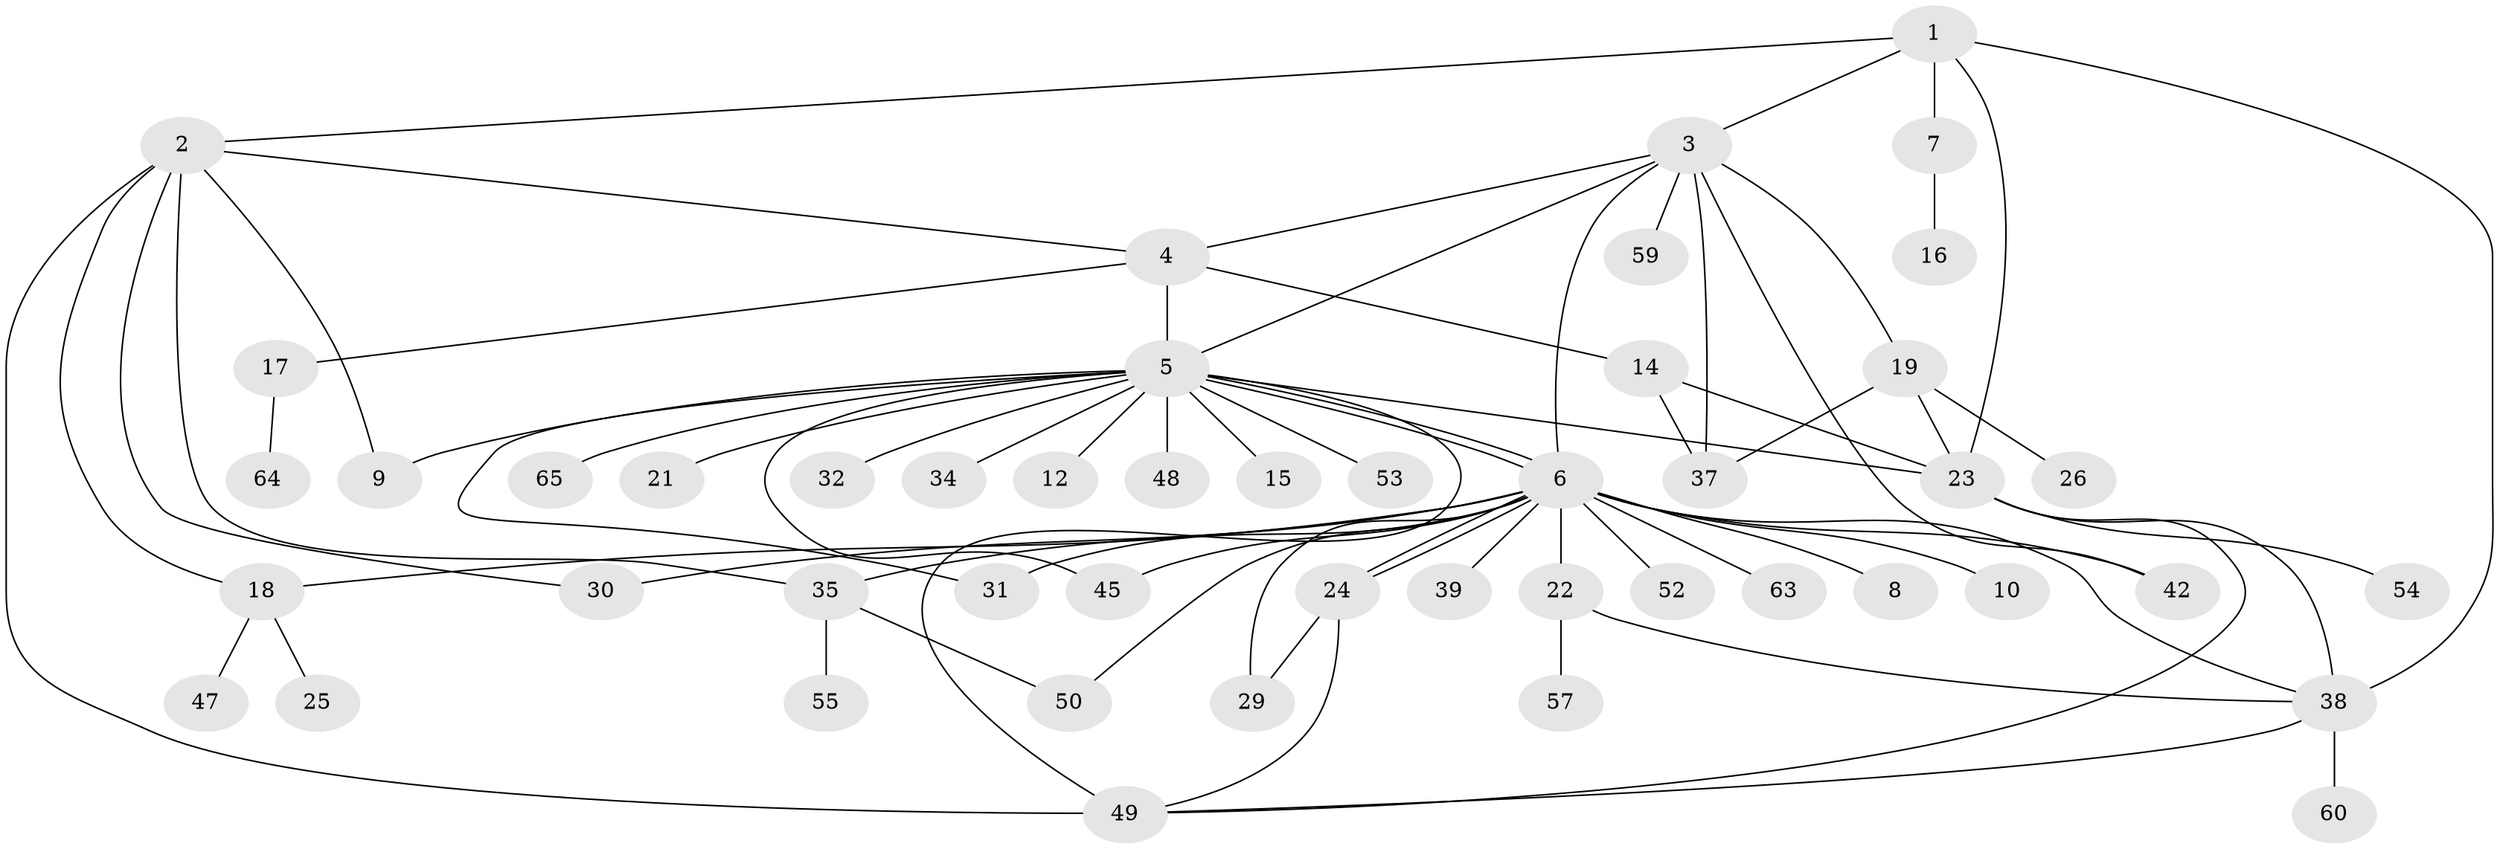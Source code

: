 // Generated by graph-tools (version 1.1) at 2025/51/02/27/25 19:51:59]
// undirected, 48 vertices, 73 edges
graph export_dot {
graph [start="1"]
  node [color=gray90,style=filled];
  1 [super="+27"];
  2 [super="+36"];
  3 [super="+51"];
  4 [super="+11"];
  5 [super="+13"];
  6 [super="+62"];
  7;
  8;
  9 [super="+44"];
  10;
  12;
  14 [super="+33"];
  15 [super="+28"];
  16;
  17;
  18 [super="+20"];
  19 [super="+41"];
  21;
  22 [super="+46"];
  23 [super="+43"];
  24;
  25;
  26;
  29 [super="+58"];
  30;
  31;
  32;
  34;
  35 [super="+40"];
  37;
  38 [super="+61"];
  39;
  42;
  45;
  47;
  48;
  49 [super="+56"];
  50;
  52;
  53;
  54;
  55;
  57;
  59;
  60;
  63;
  64;
  65;
  1 -- 2;
  1 -- 3;
  1 -- 7;
  1 -- 23;
  1 -- 38;
  2 -- 9;
  2 -- 4;
  2 -- 30;
  2 -- 18;
  2 -- 35;
  2 -- 49;
  3 -- 4;
  3 -- 6;
  3 -- 19;
  3 -- 37;
  3 -- 42;
  3 -- 59;
  3 -- 5;
  4 -- 5;
  4 -- 14;
  4 -- 17;
  5 -- 6;
  5 -- 6;
  5 -- 12;
  5 -- 15;
  5 -- 23;
  5 -- 31;
  5 -- 32;
  5 -- 34;
  5 -- 49 [weight=2];
  5 -- 65;
  5 -- 9;
  5 -- 48;
  5 -- 53;
  5 -- 21;
  5 -- 45;
  6 -- 8 [weight=2];
  6 -- 10;
  6 -- 18;
  6 -- 22;
  6 -- 24;
  6 -- 24;
  6 -- 30;
  6 -- 31;
  6 -- 35;
  6 -- 39;
  6 -- 42;
  6 -- 45;
  6 -- 50;
  6 -- 52;
  6 -- 63;
  6 -- 29;
  6 -- 38;
  7 -- 16;
  14 -- 23;
  14 -- 37;
  17 -- 64;
  18 -- 25;
  18 -- 47;
  19 -- 26;
  19 -- 37;
  19 -- 23;
  22 -- 38;
  22 -- 57;
  23 -- 38;
  23 -- 54;
  23 -- 49;
  24 -- 29;
  24 -- 49;
  35 -- 50;
  35 -- 55;
  38 -- 60;
  38 -- 49;
}
